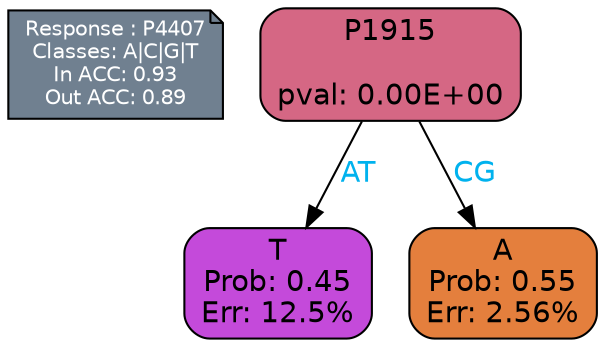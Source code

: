 digraph Tree {
node [shape=box, style="filled, rounded", color="black", fontname=helvetica] ;
graph [ranksep=equally, splines=polylines, bgcolor=transparent, dpi=600] ;
edge [fontname=helvetica] ;
LEGEND [label="Response : P4407
Classes: A|C|G|T
In ACC: 0.93
Out ACC: 0.89
",shape=note,align=left,style=filled,fillcolor="slategray",fontcolor="white",fontsize=10];1 [label="P1915

pval: 0.00E+00", fillcolor="#d56784"] ;
2 [label="T
Prob: 0.45
Err: 12.5%", fillcolor="#c44ada"] ;
3 [label="A
Prob: 0.55
Err: 2.56%", fillcolor="#e47f3d"] ;
1 -> 2 [label="AT",fontcolor=deepskyblue2] ;
1 -> 3 [label="CG",fontcolor=deepskyblue2] ;
{rank = same; 2;3;}{rank = same; LEGEND;1;}}